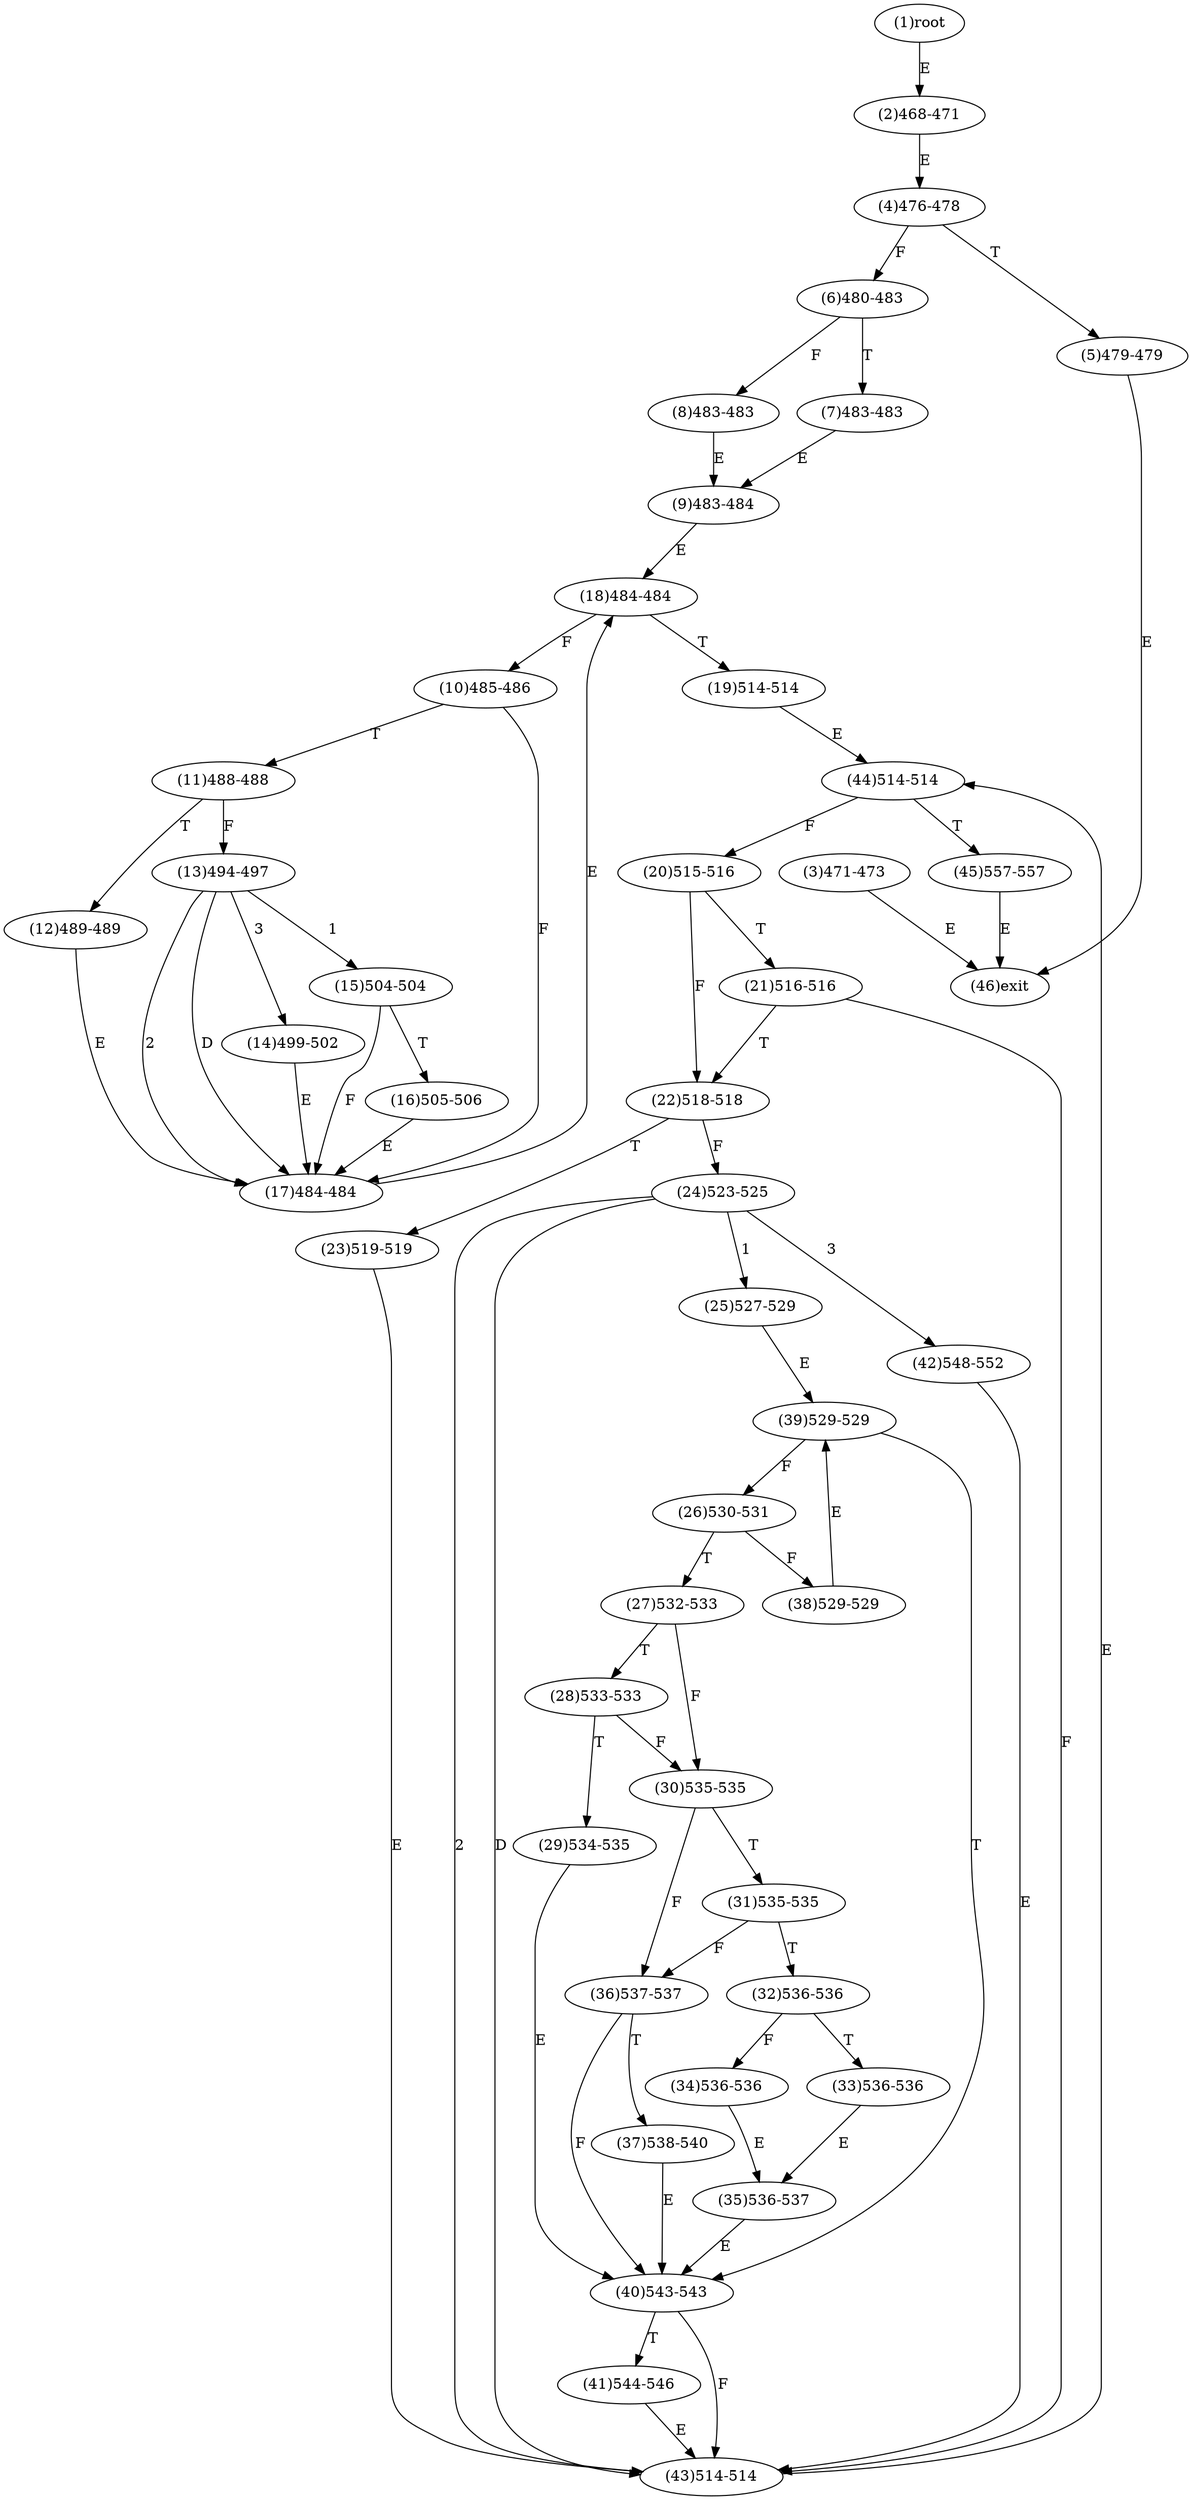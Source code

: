 digraph "" { 
1[ label="(1)root"];
2[ label="(2)468-471"];
3[ label="(3)471-473"];
4[ label="(4)476-478"];
5[ label="(5)479-479"];
6[ label="(6)480-483"];
7[ label="(7)483-483"];
8[ label="(8)483-483"];
9[ label="(9)483-484"];
10[ label="(10)485-486"];
11[ label="(11)488-488"];
12[ label="(12)489-489"];
13[ label="(13)494-497"];
14[ label="(14)499-502"];
15[ label="(15)504-504"];
17[ label="(17)484-484"];
16[ label="(16)505-506"];
19[ label="(19)514-514"];
18[ label="(18)484-484"];
21[ label="(21)516-516"];
20[ label="(20)515-516"];
23[ label="(23)519-519"];
22[ label="(22)518-518"];
25[ label="(25)527-529"];
24[ label="(24)523-525"];
27[ label="(27)532-533"];
26[ label="(26)530-531"];
29[ label="(29)534-535"];
28[ label="(28)533-533"];
31[ label="(31)535-535"];
30[ label="(30)535-535"];
34[ label="(34)536-536"];
35[ label="(35)536-537"];
32[ label="(32)536-536"];
33[ label="(33)536-536"];
38[ label="(38)529-529"];
39[ label="(39)529-529"];
36[ label="(36)537-537"];
37[ label="(37)538-540"];
42[ label="(42)548-552"];
43[ label="(43)514-514"];
40[ label="(40)543-543"];
41[ label="(41)544-546"];
46[ label="(46)exit"];
44[ label="(44)514-514"];
45[ label="(45)557-557"];
1->2[ label="E"];
2->4[ label="E"];
3->46[ label="E"];
4->6[ label="F"];
4->5[ label="T"];
5->46[ label="E"];
6->8[ label="F"];
6->7[ label="T"];
7->9[ label="E"];
8->9[ label="E"];
9->18[ label="E"];
10->17[ label="F"];
10->11[ label="T"];
11->13[ label="F"];
11->12[ label="T"];
12->17[ label="E"];
13->15[ label="1"];
13->17[ label="2"];
13->14[ label="3"];
13->17[ label="D"];
14->17[ label="E"];
15->17[ label="F"];
15->16[ label="T"];
16->17[ label="E"];
17->18[ label="E"];
18->10[ label="F"];
18->19[ label="T"];
19->44[ label="E"];
20->22[ label="F"];
20->21[ label="T"];
21->43[ label="F"];
21->22[ label="T"];
22->24[ label="F"];
22->23[ label="T"];
23->43[ label="E"];
24->25[ label="1"];
24->43[ label="2"];
24->42[ label="3"];
24->43[ label="D"];
25->39[ label="E"];
26->38[ label="F"];
26->27[ label="T"];
27->30[ label="F"];
27->28[ label="T"];
28->30[ label="F"];
28->29[ label="T"];
29->40[ label="E"];
30->36[ label="F"];
30->31[ label="T"];
31->36[ label="F"];
31->32[ label="T"];
32->34[ label="F"];
32->33[ label="T"];
33->35[ label="E"];
34->35[ label="E"];
35->40[ label="E"];
36->40[ label="F"];
36->37[ label="T"];
37->40[ label="E"];
38->39[ label="E"];
39->26[ label="F"];
39->40[ label="T"];
40->43[ label="F"];
40->41[ label="T"];
41->43[ label="E"];
42->43[ label="E"];
43->44[ label="E"];
44->20[ label="F"];
44->45[ label="T"];
45->46[ label="E"];
}